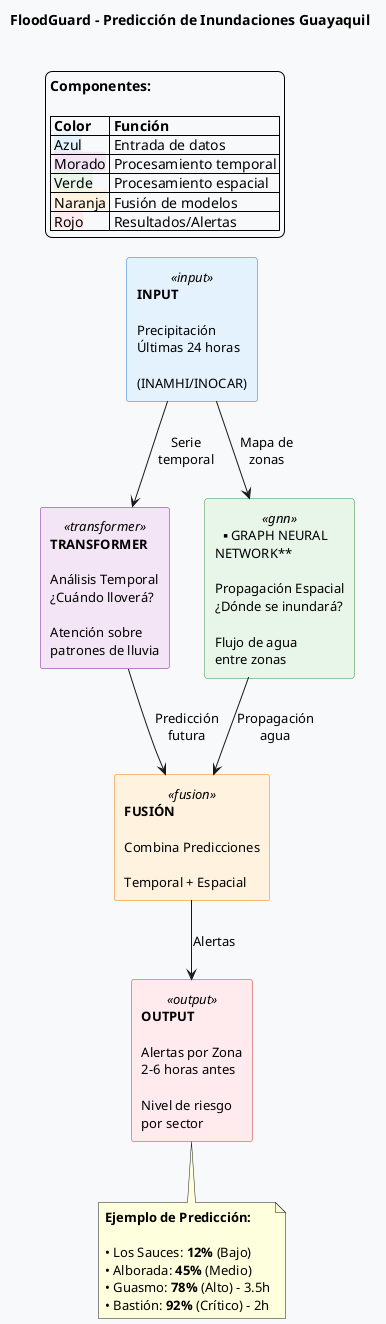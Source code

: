 @startuml FloodGuard_TikTok_Visual

skinparam backgroundColor #F8F9FA
skinparam shadowing false
skinparam defaultFontName Arial
skinparam defaultFontSize 13
skinparam defaultFontStyle bold

title FloodGuard - Predicción de Inundaciones Guayaquil\n

' Definir colores por componente
skinparam rectangle {
    BackgroundColor<<input>> #E3F2FD
    BorderColor<<input>> #1976D2

    BackgroundColor<<transformer>> #F3E5F5
    BorderColor<<transformer>> #7B1FA2

    BackgroundColor<<gnn>> #E8F5E9
    BorderColor<<gnn>> #388E3C

    BackgroundColor<<fusion>> #FFF3E0
    BorderColor<<fusion>> #F57C00

    BackgroundColor<<output>> #FFEBEE
    BorderColor<<output>> #D32F2F
}

rectangle "**INPUT**\n\nPrecipitación\nÚltimas 24 horas\n\n(INAMHI/INOCAR)" as input <<input>> #E3F2FD

rectangle "**TRANSFORMER**\n\nAnálisis Temporal\n¿Cuándo lloverá?\n\nAtención sobre\npatrones de lluvia" as transformer <<transformer>> #F3E5F5

rectangle "**GRAPH NEURAL\nNETWORK**\n\nPropagación Espacial\n¿Dónde se inundará?\n\nFlujo de agua\nentre zonas" as gnn <<gnn>> #E8F5E9

rectangle "**FUSIÓN**\n\nCombina Predicciones\n\nTemporal + Espacial" as fusion <<fusion>> #FFF3E0

rectangle "**OUTPUT**\n\nAlertas por Zona\n2-6 horas antes\n\nNivel de riesgo\npor sector" as output <<output>> #FFEBEE

' Flechas con labels
input -down-> transformer : "Serie\ntemporal"
input -down-> gnn : "Mapa de\nzonas"
transformer -down-> fusion : "Predicción\nfutura"
gnn -down-> fusion : "Propagación\nagua"
fusion -down-> output : "Alertas"

' Ejemplo de output
note bottom of output
  **Ejemplo de Predicción:**

  • Los Sauces: **12%** (Bajo)
  • Alborada: **45%** (Medio)
  • Guasmo: **78%** (Alto) - 3.5h
  • Bastión: **92%** (Crítico) - 2h
end note

' Leyenda con colores
legend top left
  **Componentes:**

  |= Color |= Función |
  | <back:#E3F2FD>Azul</back> | Entrada de datos |
  | <back:#F3E5F5>Morado</back> | Procesamiento temporal |
  | <back:#E8F5E9>Verde</back> | Procesamiento espacial |
  | <back:#FFF3E0>Naranja</back> | Fusión de modelos |
  | <back:#FFEBEE>Rojo</back> | Resultados/Alertas |
end legend

@enduml
